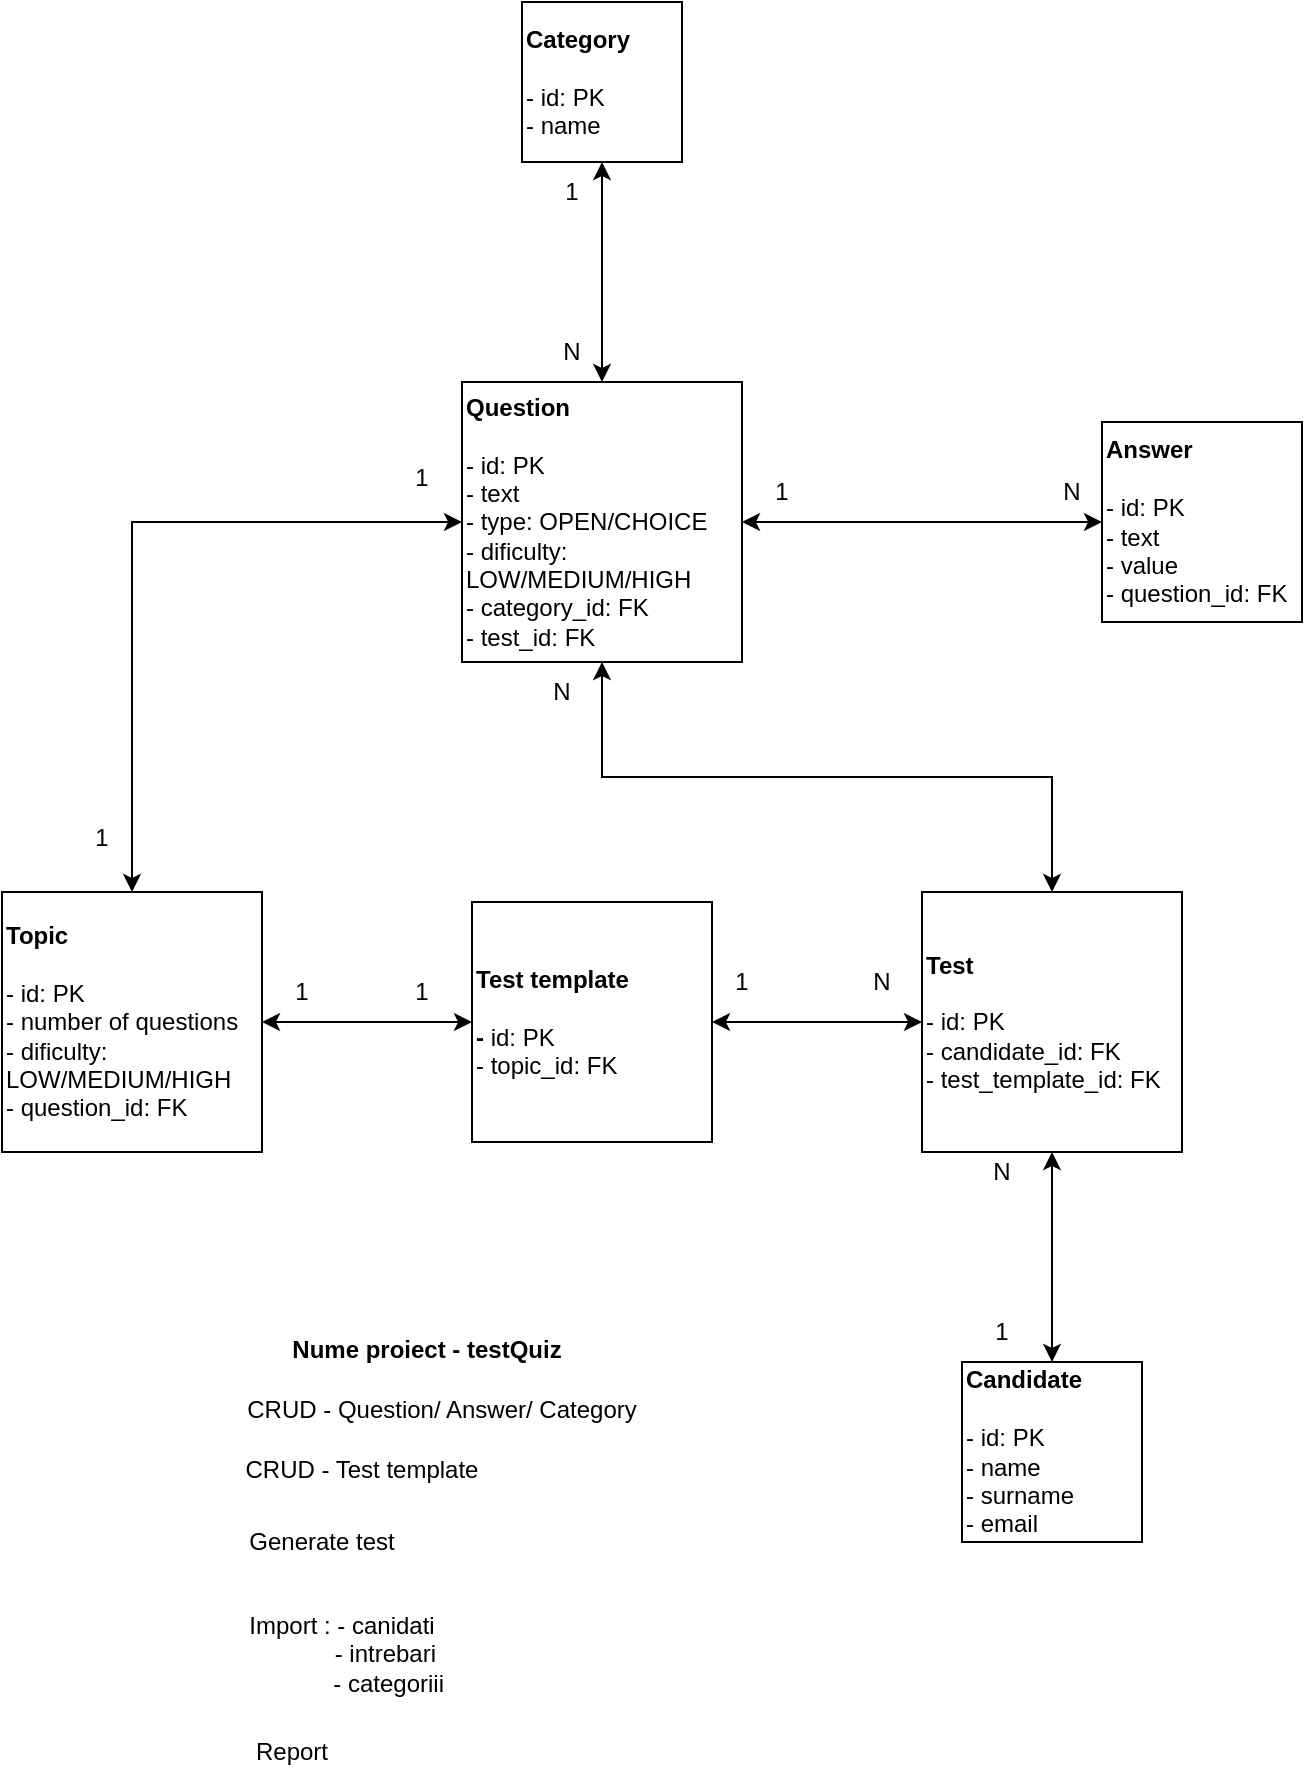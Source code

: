 <mxfile version="10.9.5" type="device"><diagram id="b_euUHsE3aNq44QU7cAj" name="Page-1"><mxGraphModel dx="868" dy="513" grid="1" gridSize="10" guides="1" tooltips="1" connect="1" arrows="1" fold="1" page="1" pageScale="1" pageWidth="850" pageHeight="1100" math="0" shadow="0"><root><mxCell id="0"/><mxCell id="1" parent="0"/><mxCell id="Fj_9rGT9PPBpjw7XB4-m-7" style="edgeStyle=orthogonalEdgeStyle;rounded=0;orthogonalLoop=1;jettySize=auto;html=1;exitX=0.5;exitY=0;exitDx=0;exitDy=0;entryX=0.5;entryY=1;entryDx=0;entryDy=0;startArrow=classic;startFill=1;" parent="1" source="Fj_9rGT9PPBpjw7XB4-m-5" target="Fj_9rGT9PPBpjw7XB4-m-6" edge="1"><mxGeometry relative="1" as="geometry"/></mxCell><mxCell id="Fj_9rGT9PPBpjw7XB4-m-9" style="edgeStyle=orthogonalEdgeStyle;rounded=0;orthogonalLoop=1;jettySize=auto;html=1;exitX=1;exitY=0.5;exitDx=0;exitDy=0;entryX=0;entryY=0.5;entryDx=0;entryDy=0;startArrow=classic;startFill=1;" parent="1" source="Fj_9rGT9PPBpjw7XB4-m-5" target="Fj_9rGT9PPBpjw7XB4-m-8" edge="1"><mxGeometry relative="1" as="geometry"/></mxCell><mxCell id="Fj_9rGT9PPBpjw7XB4-m-19" style="edgeStyle=orthogonalEdgeStyle;rounded=0;orthogonalLoop=1;jettySize=auto;html=1;exitX=0.5;exitY=1;exitDx=0;exitDy=0;entryX=0.5;entryY=0;entryDx=0;entryDy=0;startArrow=classic;startFill=1;" parent="1" source="Fj_9rGT9PPBpjw7XB4-m-5" target="Fj_9rGT9PPBpjw7XB4-m-14" edge="1"><mxGeometry relative="1" as="geometry"/></mxCell><mxCell id="Fj_9rGT9PPBpjw7XB4-m-5" value="&lt;b&gt;Question&lt;br&gt;&lt;/b&gt;&lt;br&gt;- id: PK&lt;br&gt;- text&lt;br&gt;- type: OPEN/CHOICE&lt;br&gt;- dificulty: LOW/MEDIUM/HIGH&lt;br&gt;- category_id: FK&lt;br&gt;- test_id: FK" style="whiteSpace=wrap;html=1;aspect=fixed;align=left;" parent="1" vertex="1"><mxGeometry x="300" y="240" width="140" height="140" as="geometry"/></mxCell><mxCell id="Fj_9rGT9PPBpjw7XB4-m-6" value="&lt;b&gt;Category&lt;br&gt;&lt;/b&gt;&lt;br&gt;- id: PK&lt;br&gt;- name&lt;br&gt;" style="whiteSpace=wrap;html=1;aspect=fixed;align=left;" parent="1" vertex="1"><mxGeometry x="330" y="50" width="80" height="80" as="geometry"/></mxCell><mxCell id="Fj_9rGT9PPBpjw7XB4-m-8" value="&lt;b&gt;Answer&lt;br&gt;&lt;/b&gt;&lt;br&gt;- id: PK&lt;br&gt;- text&lt;br&gt;- value&lt;br&gt;- question_id: FK" style="whiteSpace=wrap;html=1;aspect=fixed;align=left;" parent="1" vertex="1"><mxGeometry x="620" y="260" width="100" height="100" as="geometry"/></mxCell><mxCell id="Fj_9rGT9PPBpjw7XB4-m-12" style="edgeStyle=orthogonalEdgeStyle;rounded=0;orthogonalLoop=1;jettySize=auto;html=1;exitX=0;exitY=0.5;exitDx=0;exitDy=0;startArrow=classic;startFill=1;" parent="1" source="Fj_9rGT9PPBpjw7XB4-m-10" target="Fj_9rGT9PPBpjw7XB4-m-11" edge="1"><mxGeometry relative="1" as="geometry"/></mxCell><mxCell id="Fj_9rGT9PPBpjw7XB4-m-16" style="edgeStyle=orthogonalEdgeStyle;rounded=0;orthogonalLoop=1;jettySize=auto;html=1;exitX=1;exitY=0.5;exitDx=0;exitDy=0;entryX=0;entryY=0.5;entryDx=0;entryDy=0;startArrow=classic;startFill=1;" parent="1" source="Fj_9rGT9PPBpjw7XB4-m-10" target="Fj_9rGT9PPBpjw7XB4-m-14" edge="1"><mxGeometry relative="1" as="geometry"/></mxCell><mxCell id="Fj_9rGT9PPBpjw7XB4-m-10" value="&lt;b&gt;Test template&lt;br&gt;&lt;br&gt;-&lt;/b&gt; id: PK&lt;br&gt;- topic_id: FK" style="whiteSpace=wrap;html=1;aspect=fixed;align=left;" parent="1" vertex="1"><mxGeometry x="305" y="500" width="120" height="120" as="geometry"/></mxCell><mxCell id="Fj_9rGT9PPBpjw7XB4-m-13" style="edgeStyle=orthogonalEdgeStyle;rounded=0;orthogonalLoop=1;jettySize=auto;html=1;exitX=0.5;exitY=0;exitDx=0;exitDy=0;entryX=0;entryY=0.5;entryDx=0;entryDy=0;startArrow=classic;startFill=1;" parent="1" source="Fj_9rGT9PPBpjw7XB4-m-11" target="Fj_9rGT9PPBpjw7XB4-m-5" edge="1"><mxGeometry relative="1" as="geometry"/></mxCell><mxCell id="Fj_9rGT9PPBpjw7XB4-m-11" value="&lt;b&gt;Topic&lt;/b&gt;&lt;br&gt;&lt;br&gt;- id: PK&lt;br&gt;- number of questions&lt;br&gt;- dificulty:&lt;br&gt;LOW/MEDIUM/HIGH&lt;br&gt;- question_id: FK" style="whiteSpace=wrap;html=1;aspect=fixed;align=left;" parent="1" vertex="1"><mxGeometry x="70" y="495" width="130" height="130" as="geometry"/></mxCell><mxCell id="Fj_9rGT9PPBpjw7XB4-m-18" style="edgeStyle=orthogonalEdgeStyle;rounded=0;orthogonalLoop=1;jettySize=auto;html=1;exitX=0.5;exitY=1;exitDx=0;exitDy=0;entryX=0.5;entryY=0;entryDx=0;entryDy=0;startArrow=classic;startFill=1;" parent="1" source="Fj_9rGT9PPBpjw7XB4-m-14" target="Fj_9rGT9PPBpjw7XB4-m-15" edge="1"><mxGeometry relative="1" as="geometry"/></mxCell><mxCell id="Fj_9rGT9PPBpjw7XB4-m-14" value="&lt;b&gt;Test&lt;/b&gt;&lt;br&gt;&lt;br&gt;- id: PK&lt;br&gt;- candidate_id: FK&lt;br&gt;- test_template_id: FK" style="whiteSpace=wrap;html=1;aspect=fixed;align=left;" parent="1" vertex="1"><mxGeometry x="530" y="495" width="130" height="130" as="geometry"/></mxCell><mxCell id="Fj_9rGT9PPBpjw7XB4-m-15" value="&lt;b&gt;Candidate&lt;/b&gt;&lt;br&gt;&lt;br&gt;- id: PK&lt;br&gt;- name&lt;br&gt;- surname&lt;br&gt;- email" style="whiteSpace=wrap;html=1;aspect=fixed;align=left;" parent="1" vertex="1"><mxGeometry x="550" y="730" width="90" height="90" as="geometry"/></mxCell><mxCell id="Fj_9rGT9PPBpjw7XB4-m-20" value="CRUD - Question/ Answer/ Category" style="text;html=1;strokeColor=none;fillColor=none;align=center;verticalAlign=middle;whiteSpace=wrap;rounded=0;" parent="1" vertex="1"><mxGeometry x="185" y="739" width="210" height="30" as="geometry"/></mxCell><mxCell id="Fj_9rGT9PPBpjw7XB4-m-21" value="CRUD - Test template" style="text;html=1;strokeColor=none;fillColor=none;align=center;verticalAlign=middle;whiteSpace=wrap;rounded=0;" parent="1" vertex="1"><mxGeometry x="145" y="769" width="210" height="30" as="geometry"/></mxCell><mxCell id="Fj_9rGT9PPBpjw7XB4-m-22" value="Generate test" style="text;html=1;strokeColor=none;fillColor=none;align=center;verticalAlign=middle;whiteSpace=wrap;rounded=0;" parent="1" vertex="1"><mxGeometry x="125" y="805" width="210" height="30" as="geometry"/></mxCell><mxCell id="Fj_9rGT9PPBpjw7XB4-m-23" value="Import : - canidati&lt;br&gt;&amp;nbsp; &amp;nbsp; &amp;nbsp; &amp;nbsp; &amp;nbsp; &amp;nbsp; &amp;nbsp;- intrebari&lt;br&gt;&amp;nbsp; &amp;nbsp; &amp;nbsp; &amp;nbsp; &amp;nbsp; &amp;nbsp; &amp;nbsp; - categoriii" style="text;html=1;strokeColor=none;fillColor=none;align=center;verticalAlign=middle;whiteSpace=wrap;rounded=0;" parent="1" vertex="1"><mxGeometry x="135" y="856" width="210" height="40" as="geometry"/></mxCell><mxCell id="Fj_9rGT9PPBpjw7XB4-m-26" value="Report" style="text;html=1;strokeColor=none;fillColor=none;align=center;verticalAlign=middle;whiteSpace=wrap;rounded=0;" parent="1" vertex="1"><mxGeometry x="190" y="910" width="50" height="30" as="geometry"/></mxCell><mxCell id="Fj_9rGT9PPBpjw7XB4-m-27" value="1" style="text;html=1;strokeColor=none;fillColor=none;align=center;verticalAlign=middle;whiteSpace=wrap;rounded=0;" parent="1" vertex="1"><mxGeometry x="210" y="530" width="20" height="30" as="geometry"/></mxCell><mxCell id="Fj_9rGT9PPBpjw7XB4-m-28" value="Nume proiect - testQuiz" style="text;html=1;strokeColor=none;fillColor=none;align=center;verticalAlign=middle;whiteSpace=wrap;rounded=0;fontStyle=1" parent="1" vertex="1"><mxGeometry x="210" y="709" width="145" height="30" as="geometry"/></mxCell><mxCell id="Fj_9rGT9PPBpjw7XB4-m-29" value="1" style="text;html=1;strokeColor=none;fillColor=none;align=center;verticalAlign=middle;whiteSpace=wrap;rounded=0;" parent="1" vertex="1"><mxGeometry x="270" y="530" width="20" height="30" as="geometry"/></mxCell><mxCell id="Fj_9rGT9PPBpjw7XB4-m-30" value="1" style="text;html=1;strokeColor=none;fillColor=none;align=center;verticalAlign=middle;whiteSpace=wrap;rounded=0;" parent="1" vertex="1"><mxGeometry x="110" y="452.5" width="20" height="30" as="geometry"/></mxCell><mxCell id="Fj_9rGT9PPBpjw7XB4-m-31" value="1" style="text;html=1;strokeColor=none;fillColor=none;align=center;verticalAlign=middle;whiteSpace=wrap;rounded=0;" parent="1" vertex="1"><mxGeometry x="270" y="272.5" width="20" height="30" as="geometry"/></mxCell><mxCell id="Fj_9rGT9PPBpjw7XB4-m-32" value="1" style="text;html=1;strokeColor=none;fillColor=none;align=center;verticalAlign=middle;whiteSpace=wrap;rounded=0;" parent="1" vertex="1"><mxGeometry x="345" y="130" width="20" height="30" as="geometry"/></mxCell><mxCell id="Fj_9rGT9PPBpjw7XB4-m-33" value="N" style="text;html=1;strokeColor=none;fillColor=none;align=center;verticalAlign=middle;whiteSpace=wrap;rounded=0;" parent="1" vertex="1"><mxGeometry x="345" y="210" width="20" height="30" as="geometry"/></mxCell><mxCell id="Fj_9rGT9PPBpjw7XB4-m-34" value="1" style="text;html=1;strokeColor=none;fillColor=none;align=center;verticalAlign=middle;whiteSpace=wrap;rounded=0;" parent="1" vertex="1"><mxGeometry x="430" y="525" width="20" height="30" as="geometry"/></mxCell><mxCell id="Fj_9rGT9PPBpjw7XB4-m-35" value="1" style="text;html=1;strokeColor=none;fillColor=none;align=center;verticalAlign=middle;whiteSpace=wrap;rounded=0;" parent="1" vertex="1"><mxGeometry x="560" y="700" width="20" height="30" as="geometry"/></mxCell><mxCell id="Fj_9rGT9PPBpjw7XB4-m-36" value="N" style="text;html=1;strokeColor=none;fillColor=none;align=center;verticalAlign=middle;whiteSpace=wrap;rounded=0;" parent="1" vertex="1"><mxGeometry x="595" y="280" width="20" height="30" as="geometry"/></mxCell><mxCell id="Fj_9rGT9PPBpjw7XB4-m-37" value="N" style="text;html=1;strokeColor=none;fillColor=none;align=center;verticalAlign=middle;whiteSpace=wrap;rounded=0;" parent="1" vertex="1"><mxGeometry x="340" y="380" width="20" height="30" as="geometry"/></mxCell><mxCell id="Fj_9rGT9PPBpjw7XB4-m-38" value="N" style="text;html=1;strokeColor=none;fillColor=none;align=center;verticalAlign=middle;whiteSpace=wrap;rounded=0;" parent="1" vertex="1"><mxGeometry x="560" y="620" width="20" height="30" as="geometry"/></mxCell><mxCell id="Fj_9rGT9PPBpjw7XB4-m-39" value="N" style="text;html=1;strokeColor=none;fillColor=none;align=center;verticalAlign=middle;whiteSpace=wrap;rounded=0;" parent="1" vertex="1"><mxGeometry x="500" y="525" width="20" height="30" as="geometry"/></mxCell><mxCell id="miOvnR6_AOoiha06BDHW-1" value="1" style="text;html=1;strokeColor=none;fillColor=none;align=center;verticalAlign=middle;whiteSpace=wrap;rounded=0;" parent="1" vertex="1"><mxGeometry x="450" y="280" width="20" height="30" as="geometry"/></mxCell></root></mxGraphModel></diagram></mxfile>